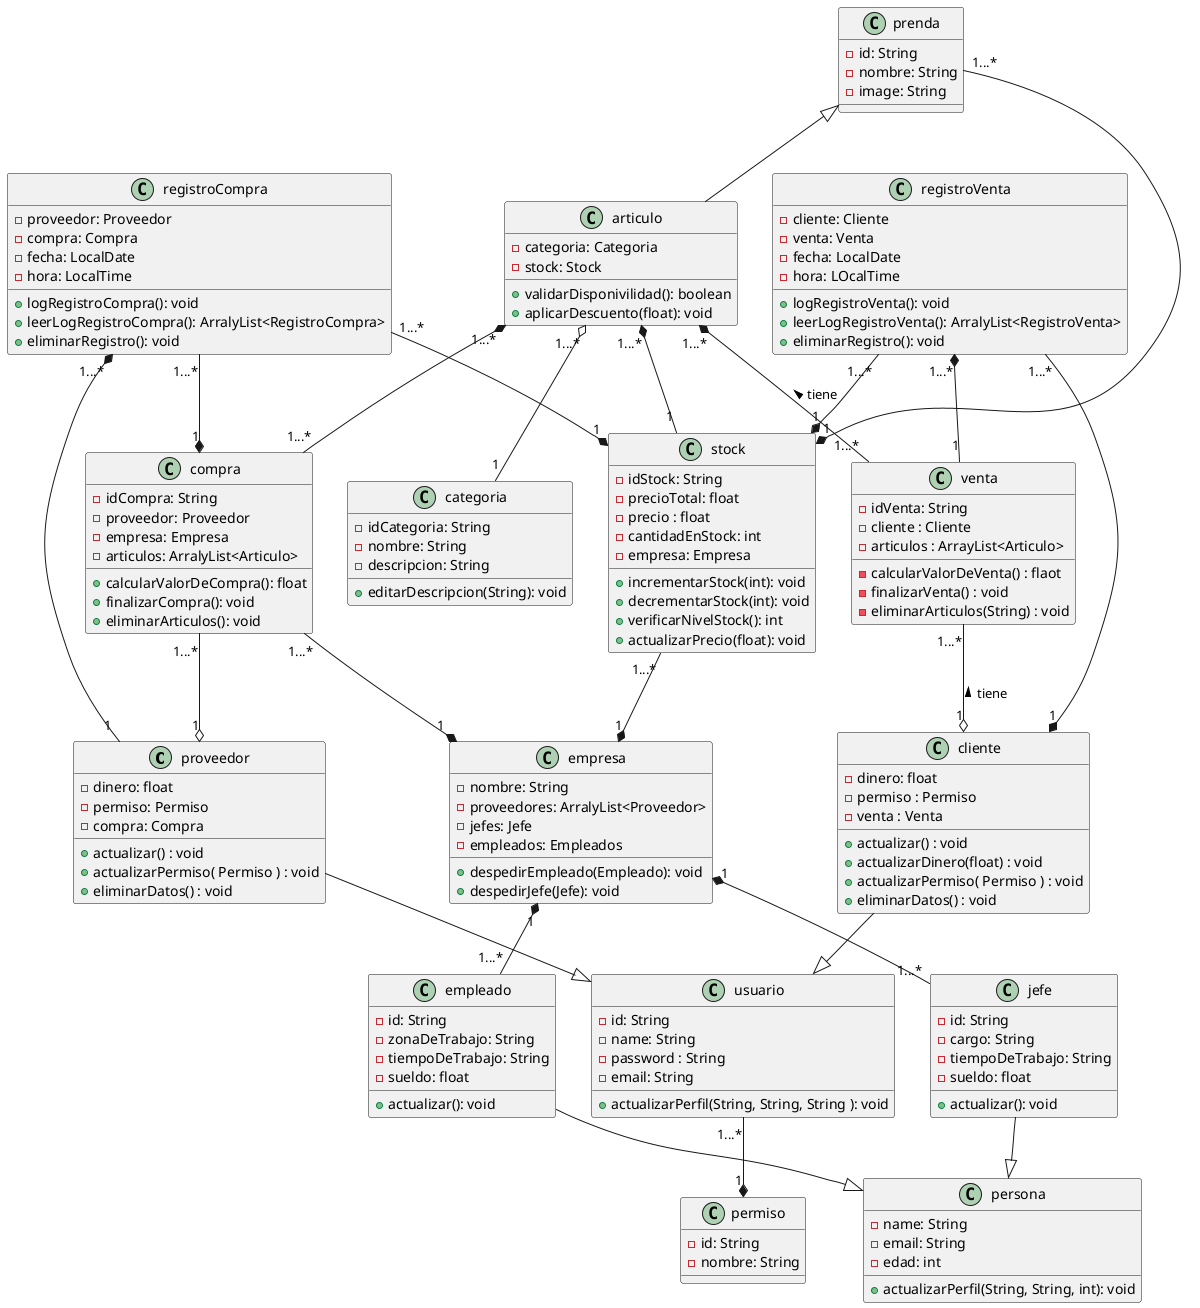 @startuml
class proveedor {
    - dinero: float
    - permiso: Permiso
    - compra: Compra
    + actualizar() : void
    + actualizarPermiso( Permiso ) : void
    + eliminarDatos() : void
}

class usuario {
    - id: String
    - name: String
    - password : String
    - email: String
    + actualizarPerfil(String, String, String ): void
}

class permiso {
    - id: String
    - nombre: String
}

class cliente {
    - dinero: float
    - permiso : Permiso
    - venta : Venta
    + actualizar() : void
    + actualizarDinero(float) : void
    + actualizarPermiso( Permiso ) : void
    + eliminarDatos() : void
}

class venta{
    - idVenta: String
    - cliente : Cliente
    - articulos : ArrayList<Articulo>
    - calcularValorDeVenta() : flaot
    - finalizarVenta() : void
    - eliminarArticulos(String) : void
}

class compra{
    - idCompra: String
    - proveedor: Proveedor
    - empresa: Empresa
    - articulos: ArralyList<Articulo>
    + calcularValorDeCompra(): float
    + finalizarCompra(): void
    + eliminarArticulos(): void
}

class empresa{
    -nombre: String
    - proveedores: ArralyList<Proveedor>
    - jefes: Jefe
    - empleados: Empleados
    + despedirEmpleado(Empleado): void
    + despedirJefe(Jefe): void
}

class articulo{
    - categoria: Categoria
    - stock: Stock
    + validarDisponivilidad(): boolean
    + aplicarDescuento(float): void
}

class stock{
    -idStock: String
    - precioTotal: float
    - precio : float
    - cantidadEnStock: int
    - empresa: Empresa
    + incrementarStock(int): void
    + decrementarStock(int): void
    + verificarNivelStock(): int
    + actualizarPrecio(float): void
}

class categoria{
    -idCategoria: String 
    -nombre: String
    - descripcion: String
    + editarDescripcion(String): void
}

class prenda{
    - id: String
    - nombre: String
    - image: String
}


class registroCompra{
    - proveedor: Proveedor
    - compra: Compra
    - fecha: LocalDate
    - hora: LocalTime
    + logRegistroCompra(): void
    + leerLogRegistroCompra(): ArralyList<RegistroCompra>
    + eliminarRegistro(): void
}

class registroVenta{
    - cliente: Cliente
    - venta: Venta
    - fecha: LocalDate
    - hora: LOcalTime
    + logRegistroVenta(): void
    + leerLogRegistroVenta(): ArralyList<RegistroVenta>
    + eliminarRegistro(): void
}

class persona{
    - name: String
    - email: String
    - edad: int
    + actualizarPerfil(String, String, int): void
}

class jefe{
    -id: String
    -cargo: String
    -tiempoDeTrabajo: String
    -sueldo: float
    + actualizar(): void
}

class empleado{
    -id: String
    -zonaDeTrabajo: String
    -tiempoDeTrabajo: String
    -sueldo: float
    + actualizar(): void
}

venta "1...*" --o "1" cliente: tiene <
articulo "1...*" *-- "1...*" venta: tiene <

registroCompra "1...*" *-- "1" proveedor
registroCompra "1...*" --* "1" compra

registroVenta "1...*" *-- "1" venta
registroVenta "1...*" --* "1" cliente

empresa "1" *-- "1...*" jefe
empresa "1" *-- "1...*" empleado

compra "1...*" --o "1" proveedor
compra "1...*" --* "1" empresa
stock "1...*" --* "1" empresa
articulo "1...*" *-- "1" stock
articulo "1...*" o-- "1" categoria
articulo "1...*" *-- "1...*" compra
usuario "1...*" --* "1" permiso

registroCompra "1...*" --* "1" stock
registroVenta "1...*" --* "1" stock
prenda "1...*" --* "1" stock


cliente --|> usuario
proveedor --|> usuario
prenda <|-- articulo

jefe --|> persona
empleado --|> persona
@enduml